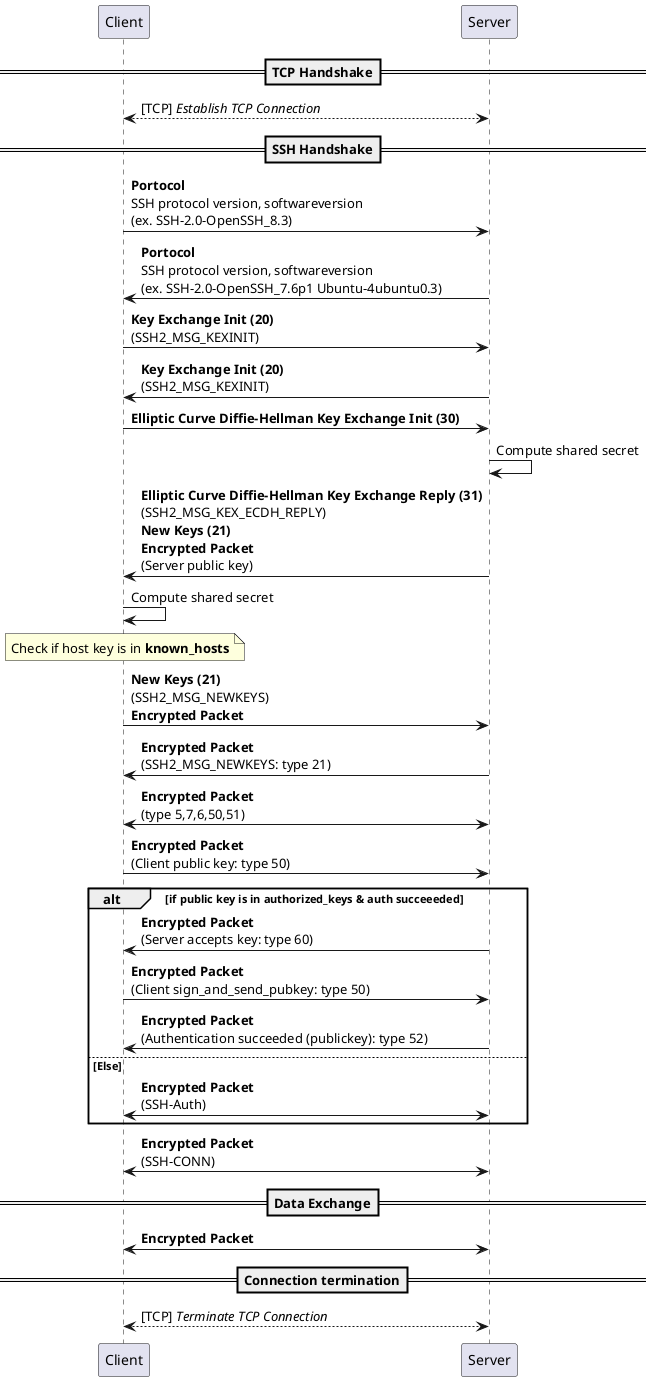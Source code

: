 @startuml

participant "Client" as c
participant "Server" as s

==TCP Handshake==
c<-->s: [TCP] //Establish TCP Connection//
==SSH Handshake==
c->s: **Portocol**\nSSH protocol version, softwareversion \n(ex. SSH-2.0-OpenSSH_8.3)
s->c: **Portocol**\nSSH protocol version, softwareversion \n(ex. SSH-2.0-OpenSSH_7.6p1 Ubuntu-4ubuntu0.3)
c->s: **Key Exchange Init (20)** \n(SSH2_MSG_KEXINIT)
s->c: **Key Exchange Init (20)** \n(SSH2_MSG_KEXINIT)
c->s: **Elliptic Curve Diffie-Hellman Key Exchange Init (30)**
s->s: Compute shared secret
s->c: **Elliptic Curve Diffie-Hellman Key Exchange Reply (31)**\n(SSH2_MSG_KEX_ECDH_REPLY)\n**New Keys (21)**\n**Encrypted Packet**\n(Server public key)
c->c: Compute shared secret
note over c: Check if host key is in **known_hosts**
c->s: **New Keys (21)**\n(SSH2_MSG_NEWKEYS)\n**Encrypted Packet**
s->c: **Encrypted Packet**\n(SSH2_MSG_NEWKEYS: type 21)
s<->c: **Encrypted Packet**\n(type 5,7,6,50,51)
c->s: **Encrypted Packet** \n(Client public key: type 50)
alt if public key is in **authorized_keys** & auth succeeeded
s->c: **Encrypted Packet** \n(Server accepts key: type 60)
c->s: **Encrypted Packet** \n(Client sign_and_send_pubkey: type 50)
s->c: **Encrypted Packet**\n(Authentication succeeded (publickey): type 52)
else Else
s<->c: **Encrypted Packet**\n(SSH-Auth)
end
s<->c: **Encrypted Packet**\n(SSH-CONN)

==Data Exchange==
c<->s: **Encrypted Packet**

==Connection termination==
c<-->s: [TCP] //Terminate TCP Connection//

@enduml
